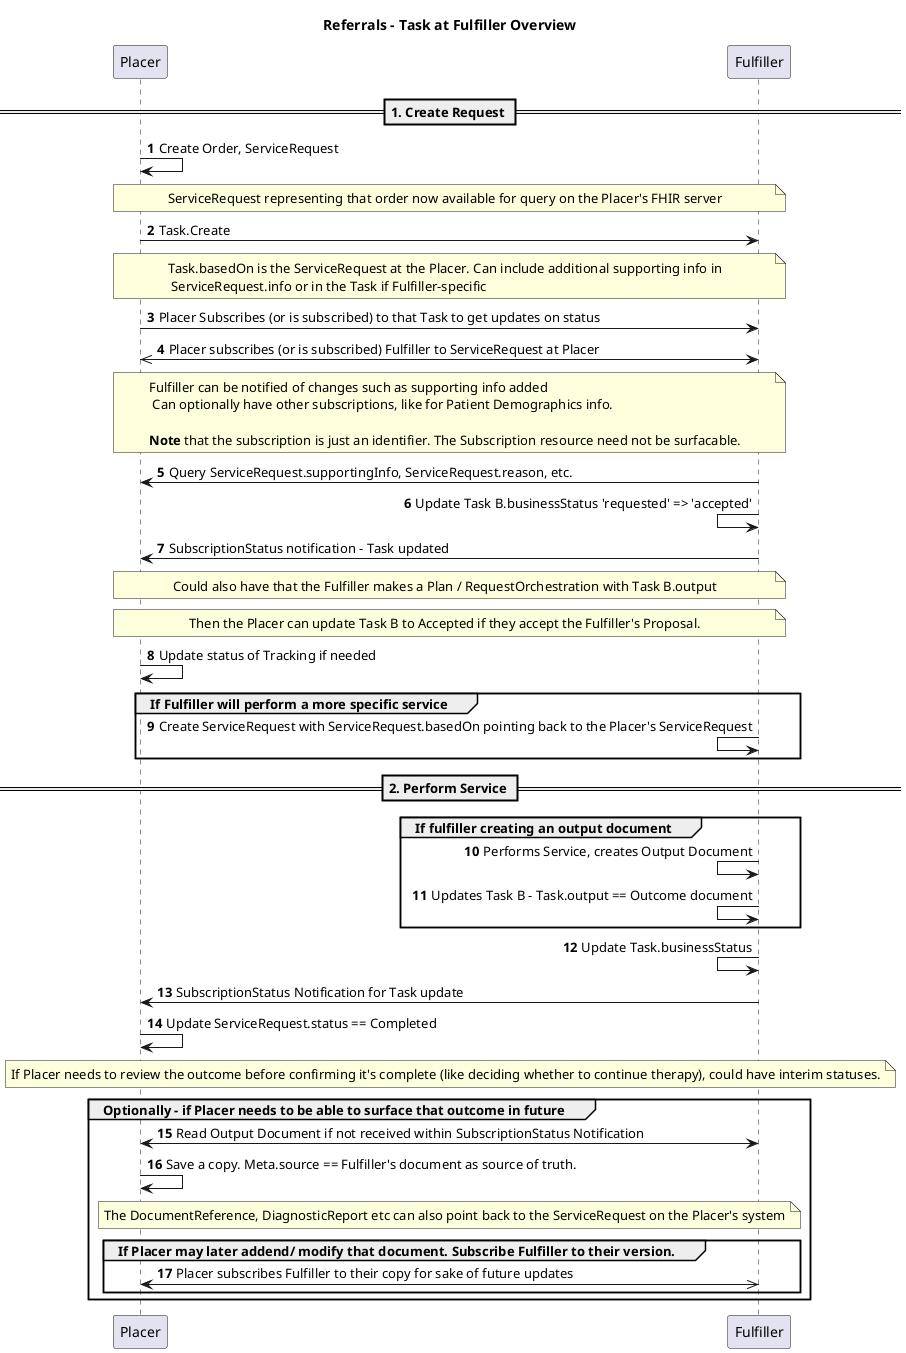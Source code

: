 @startuml
title Referrals - Task at Fulfiller Overview

autonumber

== 1. Create Request ==
Placer -> Placer: Create Order, ServiceRequest

note over Placer, Fulfiller: ServiceRequest representing that order now available for query on the Placer's FHIR server

Placer -> Fulfiller: Task.Create

note over Placer, Fulfiller: Task.basedOn is the ServiceRequest at the Placer. Can include additional supporting info in\n ServiceRequest.info or in the Task if Fulfiller-specific

Placer -> Fulfiller: Placer Subscribes (or is subscribed) to that Task to get updates on status

Fulfiller <->> Placer: Placer subscribes (or is subscribed) Fulfiller to ServiceRequest at Placer

note over Placer, Fulfiller: Fulfiller can be notified of changes such as supporting info added\n Can optionally have other subscriptions, like for Patient Demographics info.\n\n**Note** that the subscription is just an identifier. The Subscription resource need not be surfacable.

Fulfiller -> Placer: Query ServiceRequest.supportingInfo, ServiceRequest.reason, etc.

Fulfiller <- Fulfiller: Update Task B.businessStatus 'requested' => 'accepted'

Fulfiller -> Placer: SubscriptionStatus notification - Task updated

note over Placer, Fulfiller: Could also have that the Fulfiller makes a Plan / RequestOrchestration with Task B.output

note over Placer, Fulfiller: Then the Placer can update Task B to Accepted if they accept the Fulfiller's Proposal.

Placer -> Placer: Update status of Tracking if needed

group If Fulfiller will perform a more specific service
    Fulfiller <- Fulfiller: Create ServiceRequest with ServiceRequest.basedOn pointing back to the Placer's ServiceRequest
end

== 2. Perform Service ==

group If fulfiller creating an output document
    Fulfiller <- Fulfiller: Performs Service, creates Output Document
    Fulfiller <- Fulfiller: Updates Task B - Task.output == Outcome document
end

Fulfiller <- Fulfiller: Update Task.businessStatus

Fulfiller -> Placer: SubscriptionStatus Notification for Task update

Placer -> Placer: Update ServiceRequest.status == Completed

note over Placer, Fulfiller: If Placer needs to review the outcome before confirming it's complete (like deciding whether to continue therapy), could have interim statuses.

group Optionally - if Placer needs to be able to surface that outcome in future
    Placer <-> Fulfiller: Read Output Document if not received within SubscriptionStatus Notification
    Placer -> Placer: Save a copy. Meta.source == Fulfiller's document as source of truth.

    note over Placer, Fulfiller: The DocumentReference, DiagnosticReport etc can also point back to the ServiceRequest on the Placer's system

    group If Placer may later addend/ modify that document. Subscribe Fulfiller to their version.
        Placer <->> Fulfiller: Placer subscribes Fulfiller to their copy for sake of future updates
    end
end
@enduml
